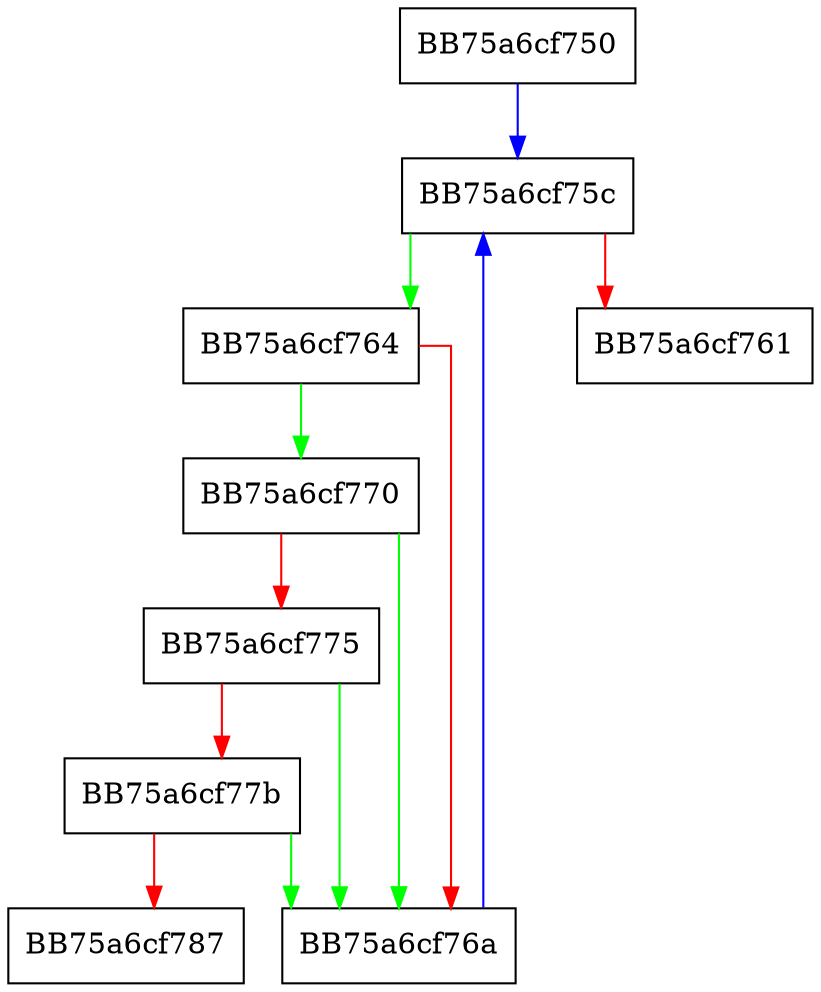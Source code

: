 digraph ContainsLcn {
  node [shape="box"];
  graph [splines=ortho];
  BB75a6cf750 -> BB75a6cf75c [color="blue"];
  BB75a6cf75c -> BB75a6cf764 [color="green"];
  BB75a6cf75c -> BB75a6cf761 [color="red"];
  BB75a6cf764 -> BB75a6cf770 [color="green"];
  BB75a6cf764 -> BB75a6cf76a [color="red"];
  BB75a6cf76a -> BB75a6cf75c [color="blue"];
  BB75a6cf770 -> BB75a6cf76a [color="green"];
  BB75a6cf770 -> BB75a6cf775 [color="red"];
  BB75a6cf775 -> BB75a6cf76a [color="green"];
  BB75a6cf775 -> BB75a6cf77b [color="red"];
  BB75a6cf77b -> BB75a6cf76a [color="green"];
  BB75a6cf77b -> BB75a6cf787 [color="red"];
}